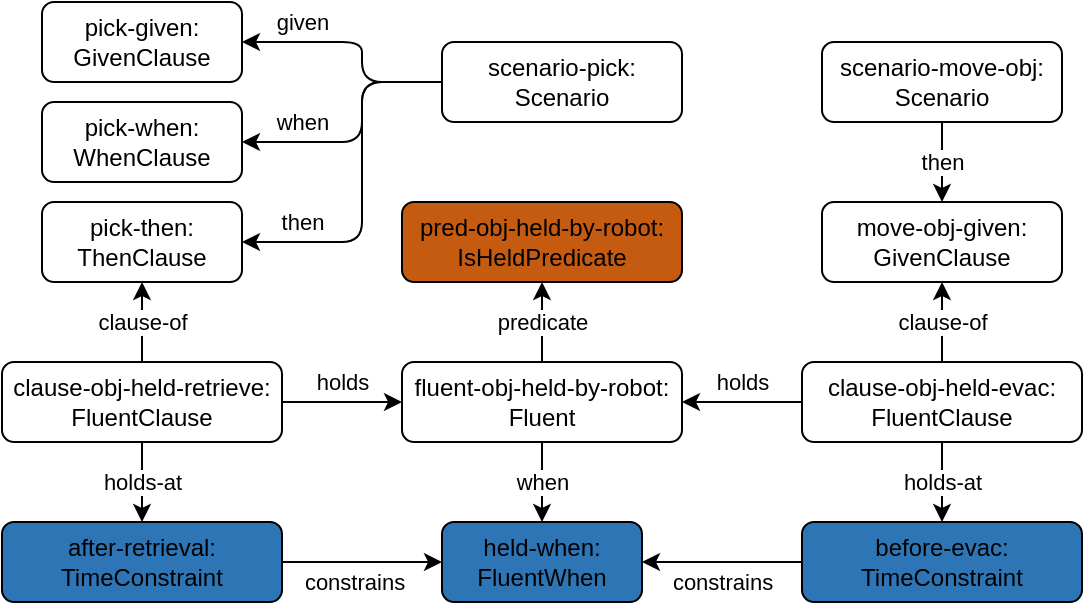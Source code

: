 <mxfile version="23.0.2" type="device" pages="3">
  <diagram name="clause-2-scenario" id="ZkkbawUHQz090-D37wvh">
    <mxGraphModel dx="1221" dy="823" grid="1" gridSize="10" guides="1" tooltips="1" connect="1" arrows="1" fold="1" page="1" pageScale="1" pageWidth="1169" pageHeight="827" math="0" shadow="0">
      <root>
        <mxCell id="0" />
        <mxCell id="1" parent="0" />
        <mxCell id="jvQCmLnBRhZeScLjmYUT-1" value="predicate" style="edgeStyle=orthogonalEdgeStyle;shape=connector;rounded=1;orthogonalLoop=1;jettySize=auto;html=1;labelBackgroundColor=default;strokeColor=default;align=center;verticalAlign=middle;fontFamily=Helvetica;fontSize=11;fontColor=default;endArrow=classic;" edge="1" parent="1" source="jvQCmLnBRhZeScLjmYUT-3" target="jvQCmLnBRhZeScLjmYUT-4">
          <mxGeometry relative="1" as="geometry" />
        </mxCell>
        <mxCell id="jvQCmLnBRhZeScLjmYUT-2" value="when" style="edgeStyle=orthogonalEdgeStyle;shape=connector;rounded=1;orthogonalLoop=1;jettySize=auto;html=1;labelBackgroundColor=default;strokeColor=default;align=center;verticalAlign=middle;fontFamily=Helvetica;fontSize=11;fontColor=default;endArrow=classic;" edge="1" parent="1" source="jvQCmLnBRhZeScLjmYUT-3" target="jvQCmLnBRhZeScLjmYUT-5">
          <mxGeometry relative="1" as="geometry" />
        </mxCell>
        <mxCell id="jvQCmLnBRhZeScLjmYUT-3" value="fluent-obj-held-by-robot:&lt;br&gt;Fluent" style="rounded=1;whiteSpace=wrap;html=1;" vertex="1" parent="1">
          <mxGeometry x="440" y="480" width="140" height="40" as="geometry" />
        </mxCell>
        <mxCell id="jvQCmLnBRhZeScLjmYUT-4" value="pred-obj-held-by-robot: IsHeldPredicate" style="rounded=1;whiteSpace=wrap;html=1;fillColor=#C55A11;fontColor=default;" vertex="1" parent="1">
          <mxGeometry x="440" y="400" width="140" height="40" as="geometry" />
        </mxCell>
        <mxCell id="jvQCmLnBRhZeScLjmYUT-5" value="held-when: FluentWhen" style="rounded=1;whiteSpace=wrap;html=1;fillColor=#2E75B6;fontColor=default;" vertex="1" parent="1">
          <mxGeometry x="460" y="560" width="100" height="40" as="geometry" />
        </mxCell>
        <mxCell id="jvQCmLnBRhZeScLjmYUT-6" value="holds" style="edgeStyle=orthogonalEdgeStyle;shape=connector;rounded=1;orthogonalLoop=1;jettySize=auto;html=1;labelBackgroundColor=default;strokeColor=default;align=center;verticalAlign=middle;fontFamily=Helvetica;fontSize=11;fontColor=default;endArrow=classic;" edge="1" parent="1" source="jvQCmLnBRhZeScLjmYUT-9" target="jvQCmLnBRhZeScLjmYUT-3">
          <mxGeometry y="10" relative="1" as="geometry">
            <mxPoint as="offset" />
          </mxGeometry>
        </mxCell>
        <mxCell id="jvQCmLnBRhZeScLjmYUT-7" value="holds-at" style="edgeStyle=orthogonalEdgeStyle;shape=connector;rounded=1;orthogonalLoop=1;jettySize=auto;html=1;labelBackgroundColor=default;strokeColor=default;align=center;verticalAlign=middle;fontFamily=Helvetica;fontSize=11;fontColor=default;endArrow=classic;" edge="1" parent="1" source="jvQCmLnBRhZeScLjmYUT-9" target="jvQCmLnBRhZeScLjmYUT-11">
          <mxGeometry relative="1" as="geometry" />
        </mxCell>
        <mxCell id="jvQCmLnBRhZeScLjmYUT-8" value="clause-of" style="edgeStyle=orthogonalEdgeStyle;shape=connector;rounded=1;orthogonalLoop=1;jettySize=auto;html=1;labelBackgroundColor=default;strokeColor=default;align=center;verticalAlign=middle;fontFamily=Helvetica;fontSize=11;fontColor=default;endArrow=classic;" edge="1" parent="1" source="jvQCmLnBRhZeScLjmYUT-9" target="jvQCmLnBRhZeScLjmYUT-15">
          <mxGeometry relative="1" as="geometry" />
        </mxCell>
        <mxCell id="jvQCmLnBRhZeScLjmYUT-9" value="clause-obj-held-retrieve: FluentClause" style="rounded=1;whiteSpace=wrap;html=1;" vertex="1" parent="1">
          <mxGeometry x="240" y="480" width="140" height="40" as="geometry" />
        </mxCell>
        <mxCell id="jvQCmLnBRhZeScLjmYUT-10" value="constrains" style="edgeStyle=orthogonalEdgeStyle;shape=connector;rounded=1;orthogonalLoop=1;jettySize=auto;html=1;labelBackgroundColor=default;strokeColor=default;align=center;verticalAlign=middle;fontFamily=Helvetica;fontSize=11;fontColor=default;endArrow=classic;" edge="1" parent="1" source="jvQCmLnBRhZeScLjmYUT-11" target="jvQCmLnBRhZeScLjmYUT-5">
          <mxGeometry x="-0.111" y="-10" relative="1" as="geometry">
            <mxPoint as="offset" />
          </mxGeometry>
        </mxCell>
        <mxCell id="jvQCmLnBRhZeScLjmYUT-11" value="after-retrieval: TimeConstraint" style="rounded=1;whiteSpace=wrap;html=1;fillColor=#2E75B6;fontColor=default;" vertex="1" parent="1">
          <mxGeometry x="240" y="560" width="140" height="40" as="geometry" />
        </mxCell>
        <mxCell id="jvQCmLnBRhZeScLjmYUT-12" value="then" style="edgeStyle=orthogonalEdgeStyle;shape=connector;rounded=1;orthogonalLoop=1;jettySize=auto;html=1;labelBackgroundColor=default;strokeColor=default;align=center;verticalAlign=middle;fontFamily=Helvetica;fontSize=11;fontColor=default;endArrow=classic;" edge="1" parent="1" source="jvQCmLnBRhZeScLjmYUT-14" target="jvQCmLnBRhZeScLjmYUT-15">
          <mxGeometry x="0.667" y="-10" relative="1" as="geometry">
            <Array as="points">
              <mxPoint x="420" y="340" />
              <mxPoint x="420" y="420" />
            </Array>
            <mxPoint as="offset" />
          </mxGeometry>
        </mxCell>
        <mxCell id="jvQCmLnBRhZeScLjmYUT-13" value="when" style="edgeStyle=orthogonalEdgeStyle;shape=connector;rounded=1;orthogonalLoop=1;jettySize=auto;html=1;labelBackgroundColor=default;strokeColor=default;align=center;verticalAlign=middle;fontFamily=Helvetica;fontSize=11;fontColor=default;endArrow=classic;" edge="1" parent="1" source="jvQCmLnBRhZeScLjmYUT-14" target="jvQCmLnBRhZeScLjmYUT-25">
          <mxGeometry x="0.538" y="-10" relative="1" as="geometry">
            <Array as="points">
              <mxPoint x="420" y="340" />
              <mxPoint x="420" y="370" />
            </Array>
            <mxPoint as="offset" />
          </mxGeometry>
        </mxCell>
        <mxCell id="jvQCmLnBRhZeScLjmYUT-14" value="scenario-pick: Scenario" style="rounded=1;whiteSpace=wrap;html=1;" vertex="1" parent="1">
          <mxGeometry x="460" y="320" width="120" height="40" as="geometry" />
        </mxCell>
        <mxCell id="jvQCmLnBRhZeScLjmYUT-15" value="pick-then: ThenClause" style="rounded=1;whiteSpace=wrap;html=1;" vertex="1" parent="1">
          <mxGeometry x="260" y="400" width="100" height="40" as="geometry" />
        </mxCell>
        <mxCell id="jvQCmLnBRhZeScLjmYUT-16" value="holds" style="edgeStyle=orthogonalEdgeStyle;shape=connector;rounded=1;orthogonalLoop=1;jettySize=auto;html=1;labelBackgroundColor=default;strokeColor=default;align=center;verticalAlign=middle;fontFamily=Helvetica;fontSize=11;fontColor=default;endArrow=classic;" edge="1" parent="1" source="jvQCmLnBRhZeScLjmYUT-17" target="jvQCmLnBRhZeScLjmYUT-3">
          <mxGeometry y="-10" relative="1" as="geometry">
            <mxPoint as="offset" />
          </mxGeometry>
        </mxCell>
        <mxCell id="jvQCmLnBRhZeScLjmYUT-17" value="clause-obj-held-evac: FluentClause" style="rounded=1;whiteSpace=wrap;html=1;" vertex="1" parent="1">
          <mxGeometry x="640" y="480" width="140" height="40" as="geometry" />
        </mxCell>
        <mxCell id="jvQCmLnBRhZeScLjmYUT-18" value="constrains" style="edgeStyle=orthogonalEdgeStyle;shape=connector;rounded=1;orthogonalLoop=1;jettySize=auto;html=1;labelBackgroundColor=default;strokeColor=default;align=center;verticalAlign=middle;fontFamily=Helvetica;fontSize=11;fontColor=default;endArrow=classic;" edge="1" parent="1" source="jvQCmLnBRhZeScLjmYUT-19" target="jvQCmLnBRhZeScLjmYUT-5">
          <mxGeometry y="10" relative="1" as="geometry">
            <mxPoint as="offset" />
          </mxGeometry>
        </mxCell>
        <mxCell id="jvQCmLnBRhZeScLjmYUT-19" value="before-evac: TimeConstraint" style="rounded=1;whiteSpace=wrap;html=1;fillColor=#2E75B6;fontColor=default;" vertex="1" parent="1">
          <mxGeometry x="640" y="560" width="140" height="40" as="geometry" />
        </mxCell>
        <mxCell id="jvQCmLnBRhZeScLjmYUT-20" value="holds-at" style="edgeStyle=orthogonalEdgeStyle;shape=connector;rounded=1;orthogonalLoop=1;jettySize=auto;html=1;labelBackgroundColor=default;strokeColor=default;align=center;verticalAlign=middle;fontFamily=Helvetica;fontSize=11;fontColor=default;endArrow=classic;" edge="1" parent="1" source="jvQCmLnBRhZeScLjmYUT-17" target="jvQCmLnBRhZeScLjmYUT-19">
          <mxGeometry relative="1" as="geometry">
            <mxPoint x="320" y="530" as="sourcePoint" />
            <mxPoint x="320" y="570" as="targetPoint" />
          </mxGeometry>
        </mxCell>
        <mxCell id="jvQCmLnBRhZeScLjmYUT-21" value="then" style="edgeStyle=orthogonalEdgeStyle;shape=connector;rounded=1;orthogonalLoop=1;jettySize=auto;html=1;labelBackgroundColor=default;strokeColor=default;align=center;verticalAlign=middle;fontFamily=Helvetica;fontSize=11;fontColor=default;endArrow=classic;" edge="1" parent="1" source="jvQCmLnBRhZeScLjmYUT-22" target="jvQCmLnBRhZeScLjmYUT-23">
          <mxGeometry relative="1" as="geometry">
            <mxPoint as="offset" />
          </mxGeometry>
        </mxCell>
        <mxCell id="jvQCmLnBRhZeScLjmYUT-22" value="scenario-move-obj: Scenario" style="rounded=1;whiteSpace=wrap;html=1;" vertex="1" parent="1">
          <mxGeometry x="650" y="320" width="120" height="40" as="geometry" />
        </mxCell>
        <mxCell id="jvQCmLnBRhZeScLjmYUT-23" value="move-obj-given: GivenClause" style="rounded=1;whiteSpace=wrap;html=1;" vertex="1" parent="1">
          <mxGeometry x="650" y="400" width="120" height="40" as="geometry" />
        </mxCell>
        <mxCell id="jvQCmLnBRhZeScLjmYUT-24" value="pick-given: GivenClause" style="rounded=1;whiteSpace=wrap;html=1;" vertex="1" parent="1">
          <mxGeometry x="260" y="300" width="100" height="40" as="geometry" />
        </mxCell>
        <mxCell id="jvQCmLnBRhZeScLjmYUT-25" value="pick-when: WhenClause" style="rounded=1;whiteSpace=wrap;html=1;" vertex="1" parent="1">
          <mxGeometry x="260" y="350" width="100" height="40" as="geometry" />
        </mxCell>
        <mxCell id="jvQCmLnBRhZeScLjmYUT-26" value="clause-of" style="edgeStyle=orthogonalEdgeStyle;shape=connector;rounded=1;orthogonalLoop=1;jettySize=auto;html=1;labelBackgroundColor=default;strokeColor=default;align=center;verticalAlign=middle;fontFamily=Helvetica;fontSize=11;fontColor=default;endArrow=classic;" edge="1" parent="1" source="jvQCmLnBRhZeScLjmYUT-17" target="jvQCmLnBRhZeScLjmYUT-23">
          <mxGeometry relative="1" as="geometry">
            <mxPoint x="320" y="490" as="sourcePoint" />
            <mxPoint x="320" y="450" as="targetPoint" />
          </mxGeometry>
        </mxCell>
        <mxCell id="jvQCmLnBRhZeScLjmYUT-27" value="given" style="edgeStyle=orthogonalEdgeStyle;shape=connector;rounded=1;orthogonalLoop=1;jettySize=auto;html=1;labelBackgroundColor=default;strokeColor=default;align=center;verticalAlign=middle;fontFamily=Helvetica;fontSize=11;fontColor=default;endArrow=classic;" edge="1" parent="1" source="jvQCmLnBRhZeScLjmYUT-14" target="jvQCmLnBRhZeScLjmYUT-24">
          <mxGeometry x="0.5" y="-10" relative="1" as="geometry">
            <Array as="points">
              <mxPoint x="420" y="340" />
              <mxPoint x="420" y="320" />
            </Array>
            <mxPoint as="offset" />
            <mxPoint x="270" y="-20" as="sourcePoint" />
            <mxPoint x="350" y="-70" as="targetPoint" />
          </mxGeometry>
        </mxCell>
      </root>
    </mxGraphModel>
  </diagram>
  <diagram id="Czmpx11kEOldU_jqC02R" name="template-variable">
    <mxGraphModel dx="581" dy="392" grid="1" gridSize="10" guides="1" tooltips="1" connect="1" arrows="1" fold="1" page="1" pageScale="1" pageWidth="1169" pageHeight="827" math="0" shadow="0">
      <root>
        <mxCell id="0" />
        <mxCell id="1" parent="0" />
        <mxCell id="6wdweHEicqY5qNKsb8Mw-1" value="given" style="edgeStyle=orthogonalEdgeStyle;shape=connector;rounded=1;orthogonalLoop=1;jettySize=auto;html=1;labelBackgroundColor=default;strokeColor=default;align=center;verticalAlign=middle;fontFamily=Helvetica;fontSize=11;fontColor=default;endArrow=classic;" edge="1" parent="1" source="6wdweHEicqY5qNKsb8Mw-4" target="hrFf3gBbYPtmXdrULgR2-2">
          <mxGeometry x="0.636" y="10" relative="1" as="geometry">
            <Array as="points">
              <mxPoint x="340" y="180" />
              <mxPoint x="340" y="120" />
            </Array>
            <mxPoint as="offset" />
            <mxPoint x="380" y="144" as="targetPoint" />
          </mxGeometry>
        </mxCell>
        <mxCell id="6wdweHEicqY5qNKsb8Mw-2" value="when" style="edgeStyle=orthogonalEdgeStyle;shape=connector;rounded=1;orthogonalLoop=1;jettySize=auto;html=1;labelBackgroundColor=default;strokeColor=default;align=center;verticalAlign=middle;fontFamily=Helvetica;fontSize=11;fontColor=default;endArrow=classic;" edge="1" parent="1" source="6wdweHEicqY5qNKsb8Mw-4" target="hrFf3gBbYPtmXdrULgR2-3">
          <mxGeometry x="0.2" y="10" relative="1" as="geometry">
            <mxPoint as="offset" />
            <mxPoint x="380" y="194" as="targetPoint" />
          </mxGeometry>
        </mxCell>
        <mxCell id="6wdweHEicqY5qNKsb8Mw-3" value="then" style="edgeStyle=orthogonalEdgeStyle;shape=connector;rounded=1;orthogonalLoop=1;jettySize=auto;html=1;labelBackgroundColor=default;strokeColor=default;align=center;verticalAlign=middle;fontFamily=Helvetica;fontSize=11;fontColor=default;endArrow=classic;" edge="1" parent="1" source="6wdweHEicqY5qNKsb8Mw-4" target="hrFf3gBbYPtmXdrULgR2-1">
          <mxGeometry x="0.636" y="10" relative="1" as="geometry">
            <Array as="points">
              <mxPoint x="340" y="180" />
              <mxPoint x="340" y="240" />
            </Array>
            <mxPoint as="offset" />
            <mxPoint x="380" y="244" as="targetPoint" />
          </mxGeometry>
        </mxCell>
        <mxCell id="6wdweHEicqY5qNKsb8Mw-4" value="scenario-pick: Scenario" style="rounded=1;whiteSpace=wrap;html=1;" vertex="1" parent="1">
          <mxGeometry x="200" y="160" width="119" height="40" as="geometry" />
        </mxCell>
        <mxCell id="6wdweHEicqY5qNKsb8Mw-8" value="of-scenario" style="edgeStyle=orthogonalEdgeStyle;shape=connector;rounded=1;orthogonalLoop=1;jettySize=auto;html=1;labelBackgroundColor=default;strokeColor=default;align=center;verticalAlign=middle;fontFamily=Helvetica;fontSize=11;fontColor=default;endArrow=classic;" edge="1" parent="1" source="6wdweHEicqY5qNKsb8Mw-10" target="6wdweHEicqY5qNKsb8Mw-4">
          <mxGeometry relative="1" as="geometry" />
        </mxCell>
        <mxCell id="6wdweHEicqY5qNKsb8Mw-9" value="has-clause" style="edgeStyle=orthogonalEdgeStyle;shape=connector;rounded=1;orthogonalLoop=1;jettySize=auto;html=1;labelBackgroundColor=default;strokeColor=default;align=center;verticalAlign=middle;fontFamily=Helvetica;fontSize=11;fontColor=default;endArrow=classic;" edge="1" parent="1" source="6wdweHEicqY5qNKsb8Mw-10" target="6wdweHEicqY5qNKsb8Mw-14">
          <mxGeometry relative="1" as="geometry">
            <Array as="points">
              <mxPoint x="260" y="360" />
              <mxPoint x="430" y="360" />
            </Array>
          </mxGeometry>
        </mxCell>
        <mxCell id="6wdweHEicqY5qNKsb8Mw-10" value="pick-tmpl: ScenarioTemplate" style="rounded=1;whiteSpace=wrap;html=1;fillColor=#E8AE00;" vertex="1" parent="1">
          <mxGeometry x="200" y="300" width="119" height="40" as="geometry" />
        </mxCell>
        <mxCell id="6wdweHEicqY5qNKsb8Mw-11" value="ref-agent" style="edgeStyle=orthogonalEdgeStyle;rounded=1;orthogonalLoop=1;jettySize=auto;html=1;" edge="1" parent="1" source="6wdweHEicqY5qNKsb8Mw-14" target="6wdweHEicqY5qNKsb8Mw-18">
          <mxGeometry x="0.667" relative="1" as="geometry">
            <mxPoint as="offset" />
            <mxPoint x="480" y="304" as="targetPoint" />
          </mxGeometry>
        </mxCell>
        <mxCell id="6wdweHEicqY5qNKsb8Mw-12" value="clause-of" style="edgeStyle=orthogonalEdgeStyle;rounded=1;orthogonalLoop=1;jettySize=auto;html=1;" edge="1" parent="1" source="6wdweHEicqY5qNKsb8Mw-14" target="hrFf3gBbYPtmXdrULgR2-1">
          <mxGeometry relative="1" as="geometry">
            <mxPoint x="480" y="244" as="targetPoint" />
          </mxGeometry>
        </mxCell>
        <mxCell id="6wdweHEicqY5qNKsb8Mw-14" value="clause-obj-held-retrieve: FluentClause" style="rounded=1;whiteSpace=wrap;html=1;" vertex="1" parent="1">
          <mxGeometry x="360" y="300" width="139" height="40" as="geometry" />
        </mxCell>
        <mxCell id="6wdweHEicqY5qNKsb8Mw-17" value="ref-object" style="edgeStyle=orthogonalEdgeStyle;rounded=1;orthogonalLoop=1;jettySize=auto;html=1;" edge="1" parent="1" source="6wdweHEicqY5qNKsb8Mw-14" target="6wdweHEicqY5qNKsb8Mw-19">
          <mxGeometry x="0.667" relative="1" as="geometry">
            <mxPoint as="offset" />
            <mxPoint x="480" y="364" as="targetPoint" />
          </mxGeometry>
        </mxCell>
        <mxCell id="6wdweHEicqY5qNKsb8Mw-18" value="robot: ScenarioVariable" style="rounded=1;whiteSpace=wrap;html=1;fillColor=#CE9AFC;" vertex="1" parent="1">
          <mxGeometry x="520" y="240" width="119" height="40" as="geometry" />
        </mxCell>
        <mxCell id="6wdweHEicqY5qNKsb8Mw-19" value="target-obj: ScenarioVariable" style="rounded=1;whiteSpace=wrap;html=1;fillColor=#CE9AFC;" vertex="1" parent="1">
          <mxGeometry x="520" y="360" width="119" height="40" as="geometry" />
        </mxCell>
        <mxCell id="hrFf3gBbYPtmXdrULgR2-1" value="pick-then: ThenClause" style="rounded=1;whiteSpace=wrap;html=1;" vertex="1" parent="1">
          <mxGeometry x="380" y="220" width="99" height="40" as="geometry" />
        </mxCell>
        <mxCell id="hrFf3gBbYPtmXdrULgR2-2" value="pick-given: GivenClause" style="rounded=1;whiteSpace=wrap;html=1;" vertex="1" parent="1">
          <mxGeometry x="380" y="100" width="99" height="40" as="geometry" />
        </mxCell>
        <mxCell id="hrFf3gBbYPtmXdrULgR2-3" value="pick-when: WhenClause" style="rounded=1;whiteSpace=wrap;html=1;" vertex="1" parent="1">
          <mxGeometry x="380" y="160" width="99" height="40" as="geometry" />
        </mxCell>
        <mxCell id="QPM5QYjZWs1D5yeofLT0-1" style="edgeStyle=orthogonalEdgeStyle;shape=connector;rounded=1;orthogonalLoop=1;jettySize=auto;html=1;labelBackgroundColor=default;strokeColor=default;align=center;verticalAlign=middle;fontFamily=Helvetica;fontSize=11;fontColor=default;endArrow=classic;" edge="1" parent="1" source="iQSJltLTpahty5pUiRL_-1" target="6wdweHEicqY5qNKsb8Mw-19">
          <mxGeometry relative="1" as="geometry">
            <Array as="points">
              <mxPoint x="670" y="180" />
              <mxPoint x="670" y="380" />
            </Array>
          </mxGeometry>
        </mxCell>
        <mxCell id="iQSJltLTpahty5pUiRL_-1" value="clause-obj-held-evac: FluentClause" style="rounded=1;whiteSpace=wrap;html=1;" vertex="1" parent="1">
          <mxGeometry x="510" y="160" width="139" height="40" as="geometry" />
        </mxCell>
        <mxCell id="iQSJltLTpahty5pUiRL_-3" value="ref-agent" style="edgeStyle=orthogonalEdgeStyle;rounded=1;orthogonalLoop=1;jettySize=auto;html=1;" edge="1" parent="1" source="iQSJltLTpahty5pUiRL_-1" target="6wdweHEicqY5qNKsb8Mw-18">
          <mxGeometry relative="1" as="geometry">
            <mxPoint as="offset" />
            <mxPoint x="590" y="290" as="targetPoint" />
            <mxPoint x="510" y="330" as="sourcePoint" />
          </mxGeometry>
        </mxCell>
      </root>
    </mxGraphModel>
  </diagram>
  <diagram id="4UdVjNMm2gTS2Utrj_Y2" name="scene-n-variant">
    <mxGraphModel dx="1221" dy="823" grid="1" gridSize="10" guides="1" tooltips="1" connect="1" arrows="1" fold="1" page="1" pageScale="1" pageWidth="1169" pageHeight="827" math="0" shadow="0">
      <root>
        <mxCell id="0" />
        <mxCell id="1" parent="0" />
        <mxCell id="WbwNVkWY8g4KYevu7iRS-1" value="scenario-pickplace: Scenario" style="rounded=1;whiteSpace=wrap;html=1;" vertex="1" parent="1">
          <mxGeometry x="480" y="40" width="120" height="40" as="geometry" />
        </mxCell>
        <mxCell id="WbwNVkWY8g4KYevu7iRS-2" value="of-scenario" style="edgeStyle=orthogonalEdgeStyle;shape=connector;rounded=1;orthogonalLoop=1;jettySize=auto;html=1;labelBackgroundColor=default;strokeColor=default;align=center;verticalAlign=middle;fontFamily=Helvetica;fontSize=11;fontColor=default;endArrow=classic;" edge="1" parent="1" source="WbwNVkWY8g4KYevu7iRS-3" target="WbwNVkWY8g4KYevu7iRS-1">
          <mxGeometry relative="1" as="geometry">
            <mxPoint as="offset" />
          </mxGeometry>
        </mxCell>
        <mxCell id="WbwNVkWY8g4KYevu7iRS-3" value="pickplace-tmpl: ScenarioTemplate" style="rounded=1;whiteSpace=wrap;html=1;" vertex="1" parent="1">
          <mxGeometry x="480" y="120" width="120" height="40" as="geometry" />
        </mxCell>
        <mxCell id="WbwNVkWY8g4KYevu7iRS-4" value="target-obj: ScenarioTaskVariable" style="rounded=1;whiteSpace=wrap;html=1;" vertex="1" parent="1">
          <mxGeometry x="480" y="200" width="120" height="40" as="geometry" />
        </mxCell>
        <mxCell id="WbwNVkWY8g4KYevu7iRS-5" value="has-criteria" style="edgeStyle=orthogonalEdgeStyle;rounded=1;orthogonalLoop=1;jettySize=auto;html=1;labelBackgroundColor=default;" edge="1" parent="1" source="WbwNVkWY8g4KYevu7iRS-6" target="WbwNVkWY8g4KYevu7iRS-14">
          <mxGeometry relative="1" as="geometry">
            <mxPoint as="offset" />
          </mxGeometry>
        </mxCell>
        <mxCell id="WbwNVkWY8g4KYevu7iRS-6" value="us-single-arm: UserStory" style="rounded=1;whiteSpace=wrap;html=1;" vertex="1" parent="1">
          <mxGeometry x="300" y="40" width="120" height="40" as="geometry" />
        </mxCell>
        <mxCell id="WbwNVkWY8g4KYevu7iRS-7" value="can-be" style="edgeStyle=orthogonalEdgeStyle;rounded=1;orthogonalLoop=1;jettySize=auto;html=1;labelBackgroundColor=default;" edge="1" parent="1" source="WbwNVkWY8g4KYevu7iRS-9" target="WbwNVkWY8g4KYevu7iRS-10">
          <mxGeometry relative="1" as="geometry">
            <mxPoint as="offset" />
          </mxGeometry>
        </mxCell>
        <mxCell id="WbwNVkWY8g4KYevu7iRS-8" value="of-variable" style="edgeStyle=orthogonalEdgeStyle;shape=connector;rounded=1;orthogonalLoop=1;jettySize=auto;html=1;labelBackgroundColor=default;strokeColor=default;align=center;verticalAlign=middle;fontFamily=Helvetica;fontSize=11;fontColor=default;endArrow=classic;jumpStyle=arc;" edge="1" parent="1" source="WbwNVkWY8g4KYevu7iRS-9" target="WbwNVkWY8g4KYevu7iRS-4">
          <mxGeometry y="10" relative="1" as="geometry">
            <mxPoint as="offset" />
          </mxGeometry>
        </mxCell>
        <mxCell id="WbwNVkWY8g4KYevu7iRS-9" value="obj-variation: TaskVariation" style="rounded=1;whiteSpace=wrap;html=1;" vertex="1" parent="1">
          <mxGeometry x="300" y="200" width="120" height="40" as="geometry" />
        </mxCell>
        <mxCell id="WbwNVkWY8g4KYevu7iRS-10" value="bottle:&lt;br&gt;Object" style="rounded=1;whiteSpace=wrap;html=1;" vertex="1" parent="1">
          <mxGeometry x="300" y="280" width="120" height="40" as="geometry" />
        </mxCell>
        <mxCell id="WbwNVkWY8g4KYevu7iRS-11" value="has-variation" style="edgeStyle=orthogonalEdgeStyle;rounded=1;orthogonalLoop=1;jettySize=auto;html=1;labelBackgroundColor=default;" edge="1" parent="1" source="WbwNVkWY8g4KYevu7iRS-14" target="WbwNVkWY8g4KYevu7iRS-9">
          <mxGeometry relative="1" as="geometry">
            <Array as="points">
              <mxPoint x="357.5" y="220" />
              <mxPoint x="357.5" y="220" />
            </Array>
          </mxGeometry>
        </mxCell>
        <mxCell id="WbwNVkWY8g4KYevu7iRS-12" value="of-template" style="edgeStyle=orthogonalEdgeStyle;rounded=0;orthogonalLoop=1;jettySize=auto;html=1;" edge="1" parent="1" source="WbwNVkWY8g4KYevu7iRS-14" target="WbwNVkWY8g4KYevu7iRS-3">
          <mxGeometry y="20" relative="1" as="geometry">
            <mxPoint as="offset" />
          </mxGeometry>
        </mxCell>
        <mxCell id="WbwNVkWY8g4KYevu7iRS-13" value="has-in-scene" style="edgeStyle=orthogonalEdgeStyle;shape=connector;rounded=1;orthogonalLoop=1;jettySize=auto;html=1;labelBackgroundColor=default;strokeColor=default;align=center;verticalAlign=middle;fontFamily=Helvetica;fontSize=11;fontColor=default;endArrow=classic;" edge="1" parent="1" source="WbwNVkWY8g4KYevu7iRS-14" target="WbwNVkWY8g4KYevu7iRS-18">
          <mxGeometry x="0.345" y="10" relative="1" as="geometry">
            <Array as="points">
              <mxPoint x="280" y="140" />
              <mxPoint x="280" y="360" />
              <mxPoint x="540" y="360" />
            </Array>
            <mxPoint as="offset" />
          </mxGeometry>
        </mxCell>
        <mxCell id="WbwNVkWY8g4KYevu7iRS-14" value="pickplace-hbrs: ScenarioVariant" style="rounded=1;whiteSpace=wrap;html=1;" vertex="1" parent="1">
          <mxGeometry x="300" y="120" width="120" height="40" as="geometry" />
        </mxCell>
        <mxCell id="WbwNVkWY8g4KYevu7iRS-15" value="has-obj" style="edgeStyle=orthogonalEdgeStyle;shape=connector;rounded=1;orthogonalLoop=1;jettySize=auto;html=1;labelBackgroundColor=default;strokeColor=default;align=center;verticalAlign=middle;fontFamily=Helvetica;fontSize=11;fontColor=default;endArrow=classic;" edge="1" parent="1" source="WbwNVkWY8g4KYevu7iRS-18" target="WbwNVkWY8g4KYevu7iRS-10">
          <mxGeometry y="-10" relative="1" as="geometry">
            <mxPoint as="offset" />
          </mxGeometry>
        </mxCell>
        <mxCell id="WbwNVkWY8g4KYevu7iRS-16" value="of-scene" style="edgeStyle=orthogonalEdgeStyle;shape=connector;rounded=1;orthogonalLoop=1;jettySize=auto;html=1;labelBackgroundColor=default;strokeColor=default;align=center;verticalAlign=middle;fontFamily=Helvetica;fontSize=11;fontColor=default;endArrow=classic;" edge="1" parent="1" source="WbwNVkWY8g4KYevu7iRS-18" target="WbwNVkWY8g4KYevu7iRS-20">
          <mxGeometry x="0.2" y="10" relative="1" as="geometry">
            <Array as="points">
              <mxPoint x="540" y="260" />
              <mxPoint x="680" y="260" />
            </Array>
            <mxPoint as="offset" />
          </mxGeometry>
        </mxCell>
        <mxCell id="WbwNVkWY8g4KYevu7iRS-17" value="has-obj" style="edgeStyle=orthogonalEdgeStyle;shape=connector;rounded=1;orthogonalLoop=1;jettySize=auto;html=1;labelBackgroundColor=default;strokeColor=default;align=center;verticalAlign=middle;fontFamily=Helvetica;fontSize=11;fontColor=default;endArrow=classic;" edge="1" parent="1" source="WbwNVkWY8g4KYevu7iRS-18" target="WbwNVkWY8g4KYevu7iRS-21">
          <mxGeometry y="10" relative="1" as="geometry">
            <Array as="points">
              <mxPoint x="680" y="300" />
            </Array>
            <mxPoint as="offset" />
          </mxGeometry>
        </mxCell>
        <mxCell id="WbwNVkWY8g4KYevu7iRS-18" value="scn-has-obj-brsu: SceneHasObjects" style="rounded=1;whiteSpace=wrap;html=1;" vertex="1" parent="1">
          <mxGeometry x="480" y="280" width="120" height="40" as="geometry" />
        </mxCell>
        <mxCell id="WbwNVkWY8g4KYevu7iRS-19" value="has-scene" style="edgeStyle=orthogonalEdgeStyle;shape=connector;rounded=1;orthogonalLoop=1;jettySize=auto;html=1;labelBackgroundColor=default;strokeColor=default;align=center;verticalAlign=middle;fontFamily=Helvetica;fontSize=11;fontColor=default;endArrow=classic;" edge="1" parent="1" source="WbwNVkWY8g4KYevu7iRS-3" target="WbwNVkWY8g4KYevu7iRS-20">
          <mxGeometry x="-0.334" y="10" relative="1" as="geometry">
            <Array as="points">
              <mxPoint x="680" y="140" />
            </Array>
            <mxPoint as="offset" />
          </mxGeometry>
        </mxCell>
        <mxCell id="WbwNVkWY8g4KYevu7iRS-20" value="scn-pickplace: Scene" style="rounded=1;whiteSpace=wrap;html=1;" vertex="1" parent="1">
          <mxGeometry x="620" y="180" width="120" height="40" as="geometry" />
        </mxCell>
        <mxCell id="WbwNVkWY8g4KYevu7iRS-21" value="cup:&lt;br&gt;Object" style="rounded=1;whiteSpace=wrap;html=1;" vertex="1" parent="1">
          <mxGeometry x="620" y="320" width="120" height="40" as="geometry" />
        </mxCell>
        <mxCell id="WbwNVkWY8g4KYevu7iRS-22" value="scenario-pick: Scenario" style="rounded=1;whiteSpace=wrap;html=1;" vertex="1" parent="1">
          <mxGeometry x="340" y="480" width="120" height="40" as="geometry" />
        </mxCell>
        <mxCell id="WbwNVkWY8g4KYevu7iRS-23" value="of-scenario" style="edgeStyle=orthogonalEdgeStyle;shape=connector;rounded=1;orthogonalLoop=1;jettySize=auto;html=1;labelBackgroundColor=default;strokeColor=default;align=center;verticalAlign=middle;fontFamily=Helvetica;fontSize=11;fontColor=default;endArrow=classic;" edge="1" parent="1" source="WbwNVkWY8g4KYevu7iRS-24" target="WbwNVkWY8g4KYevu7iRS-22">
          <mxGeometry relative="1" as="geometry">
            <mxPoint as="offset" />
          </mxGeometry>
        </mxCell>
        <mxCell id="WbwNVkWY8g4KYevu7iRS-24" value="pick-tmpl: ScenarioTemplate" style="rounded=1;whiteSpace=wrap;html=1;" vertex="1" parent="1">
          <mxGeometry x="340" y="560" width="120" height="40" as="geometry" />
        </mxCell>
        <mxCell id="WbwNVkWY8g4KYevu7iRS-25" value="target-obj: ScenarioVariable" style="rounded=1;whiteSpace=wrap;html=1;" vertex="1" parent="1">
          <mxGeometry x="340" y="640" width="120" height="40" as="geometry" />
        </mxCell>
        <mxCell id="WbwNVkWY8g4KYevu7iRS-26" value="has-criteria" style="edgeStyle=orthogonalEdgeStyle;rounded=1;orthogonalLoop=1;jettySize=auto;html=1;labelBackgroundColor=default;" edge="1" parent="1" source="WbwNVkWY8g4KYevu7iRS-27" target="WbwNVkWY8g4KYevu7iRS-34">
          <mxGeometry relative="1" as="geometry">
            <mxPoint as="offset" />
          </mxGeometry>
        </mxCell>
        <mxCell id="WbwNVkWY8g4KYevu7iRS-27" value="us-single-arm: UserStory" style="rounded=1;whiteSpace=wrap;html=1;" vertex="1" parent="1">
          <mxGeometry x="160" y="480" width="120" height="40" as="geometry" />
        </mxCell>
        <mxCell id="WbwNVkWY8g4KYevu7iRS-28" value="can-be" style="edgeStyle=orthogonalEdgeStyle;rounded=1;orthogonalLoop=1;jettySize=auto;html=1;labelBackgroundColor=default;" edge="1" parent="1" source="WbwNVkWY8g4KYevu7iRS-30" target="WbwNVkWY8g4KYevu7iRS-31">
          <mxGeometry relative="1" as="geometry">
            <mxPoint as="offset" />
          </mxGeometry>
        </mxCell>
        <mxCell id="WbwNVkWY8g4KYevu7iRS-29" value="of-variable" style="edgeStyle=orthogonalEdgeStyle;shape=connector;rounded=1;orthogonalLoop=1;jettySize=auto;html=1;labelBackgroundColor=default;strokeColor=default;align=center;verticalAlign=middle;fontFamily=Helvetica;fontSize=11;fontColor=default;endArrow=classic;jumpStyle=arc;" edge="1" parent="1" source="WbwNVkWY8g4KYevu7iRS-30" target="WbwNVkWY8g4KYevu7iRS-25">
          <mxGeometry y="10" relative="1" as="geometry">
            <mxPoint as="offset" />
          </mxGeometry>
        </mxCell>
        <mxCell id="WbwNVkWY8g4KYevu7iRS-30" value="battery-variation: TaskVariation" style="rounded=1;whiteSpace=wrap;html=1;fillColor=#FFC000;" vertex="1" parent="1">
          <mxGeometry x="160" y="640" width="120" height="40" as="geometry" />
        </mxCell>
        <mxCell id="WbwNVkWY8g4KYevu7iRS-31" value="cyl-tray:&lt;br&gt;Object, BatteryTray" style="rounded=1;whiteSpace=wrap;html=1;fillColor=#548235;" vertex="1" parent="1">
          <mxGeometry x="160" y="720" width="120" height="40" as="geometry" />
        </mxCell>
        <mxCell id="WbwNVkWY8g4KYevu7iRS-32" value="has-variation" style="edgeStyle=orthogonalEdgeStyle;rounded=1;orthogonalLoop=1;jettySize=auto;html=1;labelBackgroundColor=default;" edge="1" parent="1" source="WbwNVkWY8g4KYevu7iRS-34" target="WbwNVkWY8g4KYevu7iRS-30">
          <mxGeometry relative="1" as="geometry">
            <Array as="points">
              <mxPoint x="217.5" y="660" />
              <mxPoint x="217.5" y="660" />
            </Array>
          </mxGeometry>
        </mxCell>
        <mxCell id="WbwNVkWY8g4KYevu7iRS-33" value="of-template" style="edgeStyle=orthogonalEdgeStyle;rounded=0;orthogonalLoop=1;jettySize=auto;html=1;" edge="1" parent="1" source="WbwNVkWY8g4KYevu7iRS-34" target="WbwNVkWY8g4KYevu7iRS-24">
          <mxGeometry y="20" relative="1" as="geometry">
            <mxPoint as="offset" />
          </mxGeometry>
        </mxCell>
        <mxCell id="WbwNVkWY8g4KYevu7iRS-34" value="avl-retrieve: ScenarioVariant" style="rounded=1;whiteSpace=wrap;html=1;" vertex="1" parent="1">
          <mxGeometry x="160" y="560" width="120" height="40" as="geometry" />
        </mxCell>
        <mxCell id="qOcO0DQtf45V6wukuOvs-7" value="can-be" style="edgeStyle=orthogonalEdgeStyle;rounded=1;orthogonalLoop=1;jettySize=auto;html=1;labelBackgroundColor=default;" edge="1" parent="1" source="qOcO0DQtf45V6wukuOvs-9" target="qOcO0DQtf45V6wukuOvs-10">
          <mxGeometry relative="1" as="geometry">
            <mxPoint as="offset" />
          </mxGeometry>
        </mxCell>
        <mxCell id="qOcO0DQtf45V6wukuOvs-9" value="battery-variation: TaskVariation" style="rounded=1;whiteSpace=wrap;html=1;" vertex="1" parent="1">
          <mxGeometry x="620" y="560" width="120" height="40" as="geometry" />
        </mxCell>
        <mxCell id="qOcO0DQtf45V6wukuOvs-10" value="cyl-tray:&lt;br&gt;Object, BatteryTray" style="rounded=1;whiteSpace=wrap;html=1;" vertex="1" parent="1">
          <mxGeometry x="620" y="640" width="120" height="40" as="geometry" />
        </mxCell>
        <mxCell id="qOcO0DQtf45V6wukuOvs-11" value="has-obj" style="edgeStyle=orthogonalEdgeStyle;shape=connector;rounded=1;orthogonalLoop=1;jettySize=auto;html=1;labelBackgroundColor=default;strokeColor=default;align=center;verticalAlign=middle;fontFamily=Helvetica;fontSize=11;fontColor=default;endArrow=classic;" edge="1" parent="1" source="qOcO0DQtf45V6wukuOvs-14" target="qOcO0DQtf45V6wukuOvs-10">
          <mxGeometry y="-10" relative="1" as="geometry">
            <mxPoint as="offset" />
          </mxGeometry>
        </mxCell>
        <mxCell id="qOcO0DQtf45V6wukuOvs-12" value="of-scene" style="edgeStyle=orthogonalEdgeStyle;shape=connector;rounded=1;orthogonalLoop=1;jettySize=auto;html=1;labelBackgroundColor=default;strokeColor=default;align=center;verticalAlign=middle;fontFamily=Helvetica;fontSize=11;fontColor=default;endArrow=classic;" edge="1" parent="1" source="qOcO0DQtf45V6wukuOvs-14" target="qOcO0DQtf45V6wukuOvs-15">
          <mxGeometry relative="1" as="geometry" />
        </mxCell>
        <mxCell id="qOcO0DQtf45V6wukuOvs-13" value="has-obj" style="edgeStyle=orthogonalEdgeStyle;shape=connector;rounded=1;orthogonalLoop=1;jettySize=auto;html=1;labelBackgroundColor=default;strokeColor=default;align=center;verticalAlign=middle;fontFamily=Helvetica;fontSize=11;fontColor=default;endArrow=classic;" edge="1" parent="1" source="qOcO0DQtf45V6wukuOvs-14" target="qOcO0DQtf45V6wukuOvs-16">
          <mxGeometry y="10" relative="1" as="geometry">
            <mxPoint as="offset" />
          </mxGeometry>
        </mxCell>
        <mxCell id="qOcO0DQtf45V6wukuOvs-14" value="scn-has-obj-avl: SceneHasObjects" style="rounded=1;whiteSpace=wrap;html=1;fillColor=#FFC000;" vertex="1" parent="1">
          <mxGeometry x="800" y="640" width="120" height="40" as="geometry" />
        </mxCell>
        <mxCell id="qOcO0DQtf45V6wukuOvs-15" value="scn-pick: Scene" style="rounded=1;whiteSpace=wrap;html=1;fillColor=#FFC000;" vertex="1" parent="1">
          <mxGeometry x="800" y="560" width="120" height="40" as="geometry" />
        </mxCell>
        <mxCell id="qOcO0DQtf45V6wukuOvs-16" value="tool-box:&lt;br&gt;Object" style="rounded=1;whiteSpace=wrap;html=1;" vertex="1" parent="1">
          <mxGeometry x="800" y="720" width="120" height="40" as="geometry" />
        </mxCell>
        <mxCell id="qOcO0DQtf45V6wukuOvs-17" value="pick-tmpl: ScenarioTemplate" style="rounded=1;whiteSpace=wrap;html=1;" vertex="1" parent="1">
          <mxGeometry x="800" y="480" width="120" height="40" as="geometry" />
        </mxCell>
        <mxCell id="qOcO0DQtf45V6wukuOvs-18" value="has-scene" style="edgeStyle=orthogonalEdgeStyle;shape=connector;rounded=1;orthogonalLoop=1;jettySize=auto;html=1;labelBackgroundColor=default;strokeColor=default;align=center;verticalAlign=middle;fontFamily=Helvetica;fontSize=11;fontColor=default;endArrow=classic;" edge="1" parent="1" source="qOcO0DQtf45V6wukuOvs-17" target="qOcO0DQtf45V6wukuOvs-15">
          <mxGeometry relative="1" as="geometry">
            <mxPoint x="960" y="410" as="targetPoint" />
          </mxGeometry>
        </mxCell>
        <mxCell id="qOcO0DQtf45V6wukuOvs-20" value="of-template" style="edgeStyle=orthogonalEdgeStyle;rounded=0;orthogonalLoop=1;jettySize=auto;html=1;" edge="1" parent="1" source="qOcO0DQtf45V6wukuOvs-22" target="qOcO0DQtf45V6wukuOvs-17">
          <mxGeometry y="20" relative="1" as="geometry">
            <mxPoint as="offset" />
            <mxPoint x="800" y="500" as="targetPoint" />
          </mxGeometry>
        </mxCell>
        <mxCell id="qOcO0DQtf45V6wukuOvs-21" value="has-in-scene" style="edgeStyle=orthogonalEdgeStyle;shape=connector;rounded=1;orthogonalLoop=1;jettySize=auto;html=1;labelBackgroundColor=default;strokeColor=default;align=center;verticalAlign=middle;fontFamily=Helvetica;fontSize=11;fontColor=default;endArrow=classic;" edge="1" parent="1" source="qOcO0DQtf45V6wukuOvs-22" target="qOcO0DQtf45V6wukuOvs-14">
          <mxGeometry x="-0.56" y="10" relative="1" as="geometry">
            <Array as="points">
              <mxPoint x="680" y="460" />
              <mxPoint x="940" y="460" />
              <mxPoint x="940" y="660" />
            </Array>
            <mxPoint as="offset" />
            <mxPoint x="860" y="680" as="targetPoint" />
          </mxGeometry>
        </mxCell>
        <mxCell id="qOcO0DQtf45V6wukuOvs-22" value="pickplace-hbrs: ScenarioVariant" style="rounded=1;whiteSpace=wrap;html=1;" vertex="1" parent="1">
          <mxGeometry x="620" y="480" width="120" height="40" as="geometry" />
        </mxCell>
        <mxCell id="qOcO0DQtf45V6wukuOvs-23" value="has-variation" style="edgeStyle=orthogonalEdgeStyle;rounded=1;orthogonalLoop=1;jettySize=auto;html=1;labelBackgroundColor=default;" edge="1" parent="1" source="qOcO0DQtf45V6wukuOvs-22" target="qOcO0DQtf45V6wukuOvs-9">
          <mxGeometry relative="1" as="geometry">
            <mxPoint x="370" y="170" as="sourcePoint" />
            <mxPoint x="370" y="210" as="targetPoint" />
          </mxGeometry>
        </mxCell>
      </root>
    </mxGraphModel>
  </diagram>
</mxfile>
